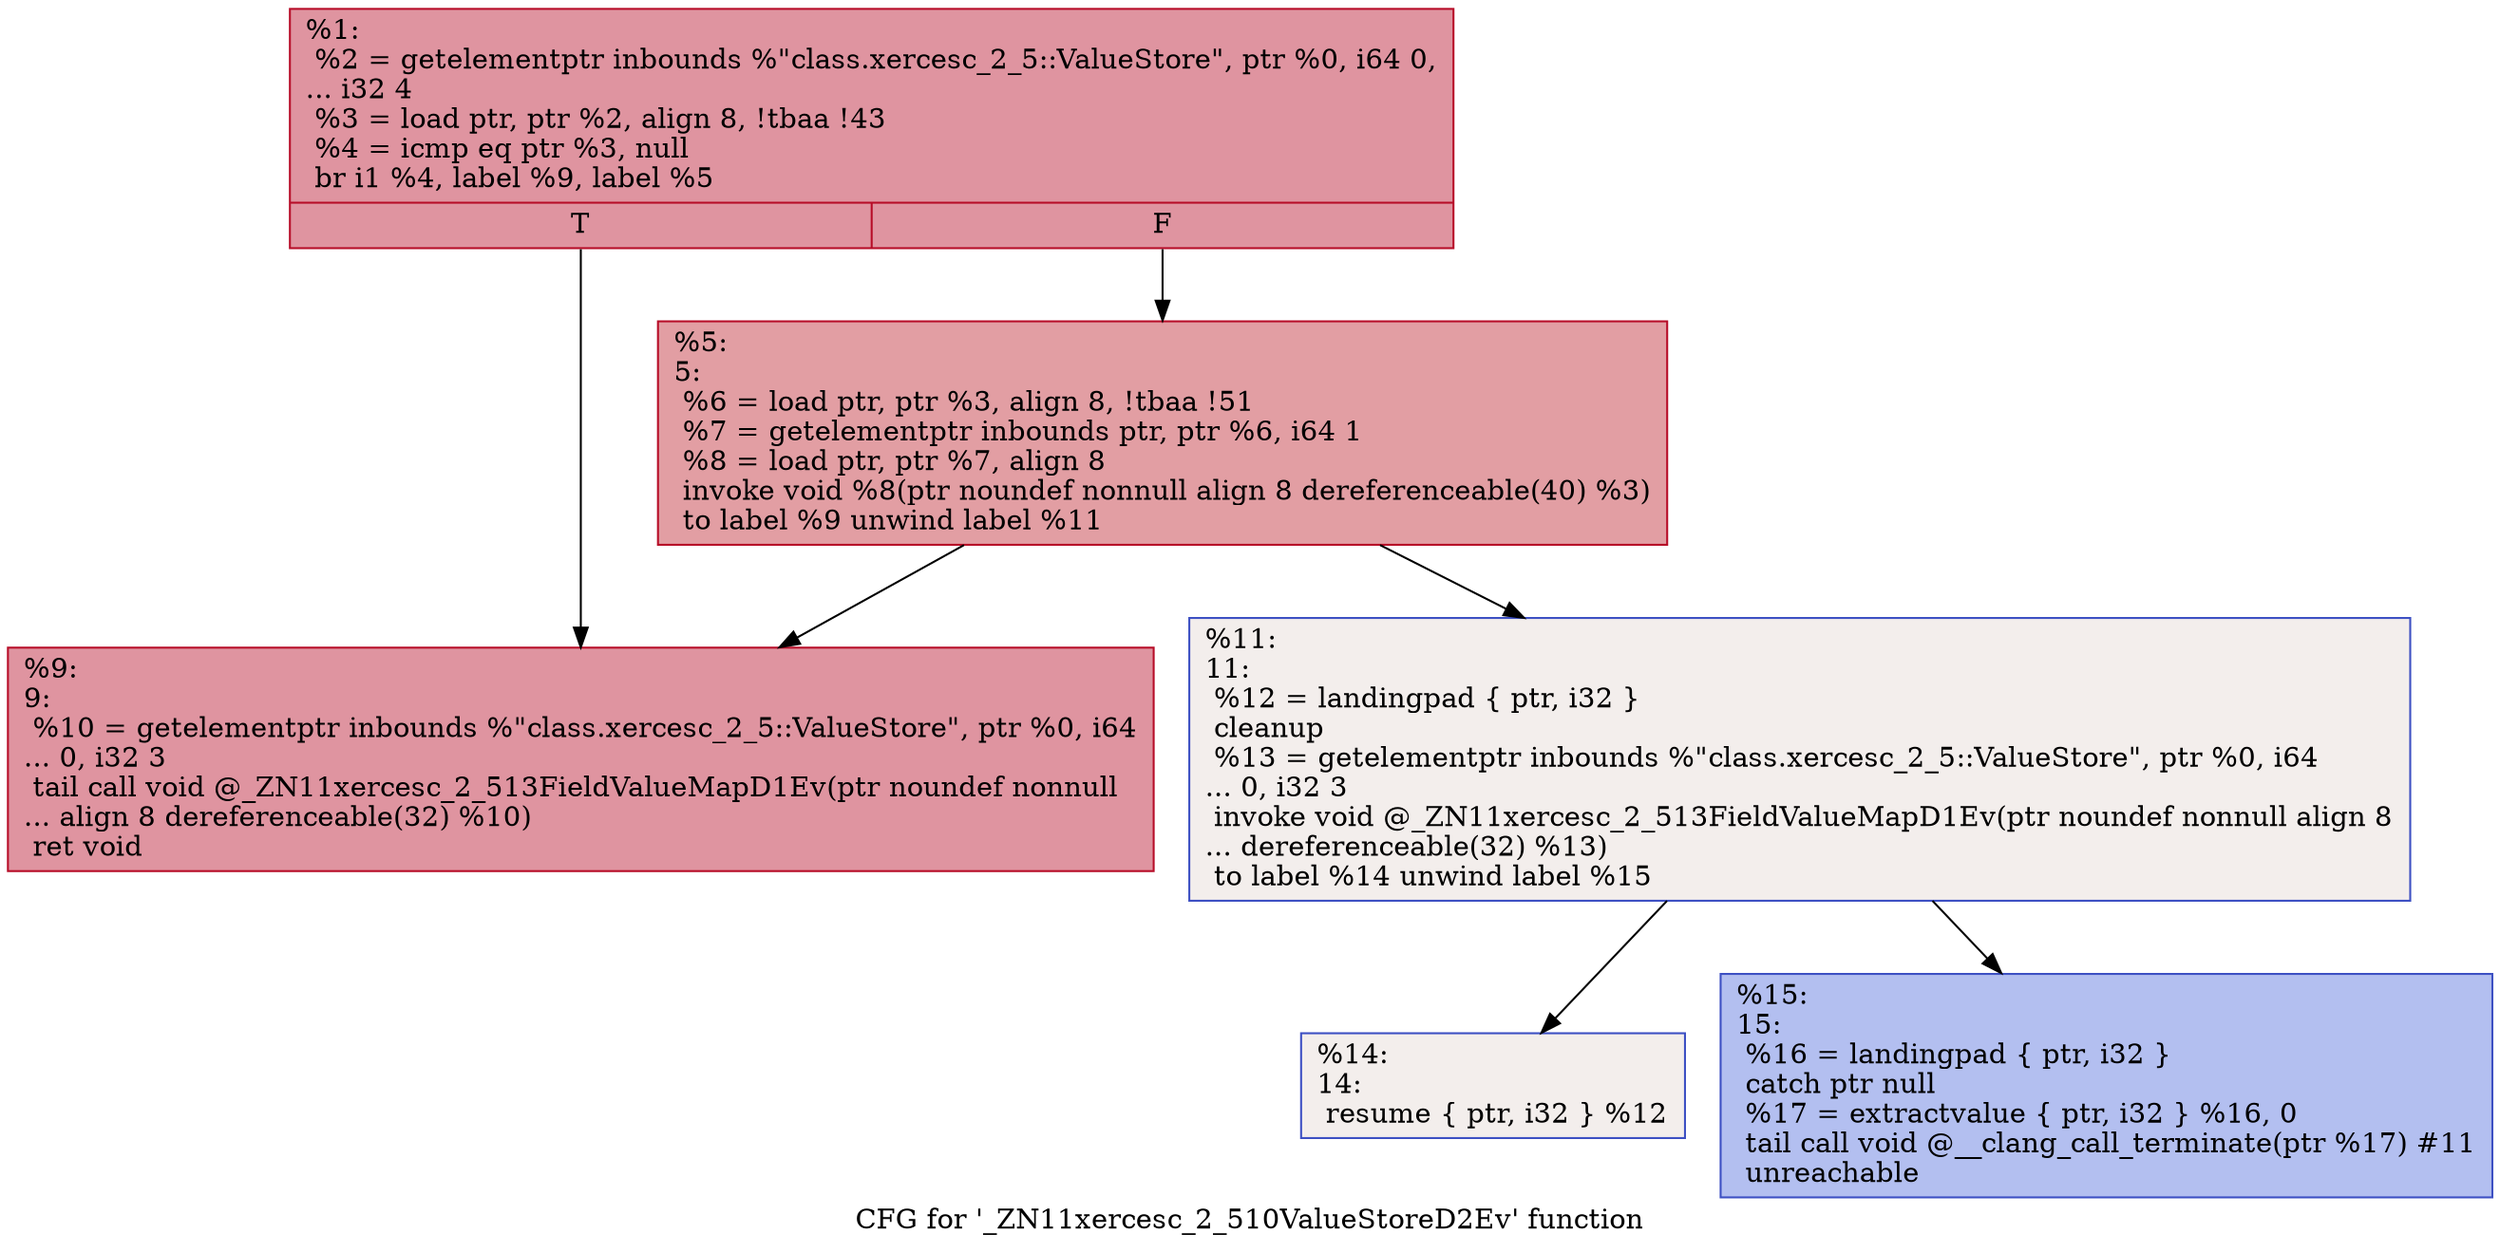 digraph "CFG for '_ZN11xercesc_2_510ValueStoreD2Ev' function" {
	label="CFG for '_ZN11xercesc_2_510ValueStoreD2Ev' function";

	Node0x560876da3c90 [shape=record,color="#b70d28ff", style=filled, fillcolor="#b70d2870",label="{%1:\l  %2 = getelementptr inbounds %\"class.xercesc_2_5::ValueStore\", ptr %0, i64 0,\l... i32 4\l  %3 = load ptr, ptr %2, align 8, !tbaa !43\l  %4 = icmp eq ptr %3, null\l  br i1 %4, label %9, label %5\l|{<s0>T|<s1>F}}"];
	Node0x560876da3c90:s0 -> Node0x560876da3fb0;
	Node0x560876da3c90:s1 -> Node0x560876da4040;
	Node0x560876da4040 [shape=record,color="#b70d28ff", style=filled, fillcolor="#be242e70",label="{%5:\l5:                                                \l  %6 = load ptr, ptr %3, align 8, !tbaa !51\l  %7 = getelementptr inbounds ptr, ptr %6, i64 1\l  %8 = load ptr, ptr %7, align 8\l  invoke void %8(ptr noundef nonnull align 8 dereferenceable(40) %3)\l          to label %9 unwind label %11\l}"];
	Node0x560876da4040 -> Node0x560876da3fb0;
	Node0x560876da4040 -> Node0x560876da3f60;
	Node0x560876da3fb0 [shape=record,color="#b70d28ff", style=filled, fillcolor="#b70d2870",label="{%9:\l9:                                                \l  %10 = getelementptr inbounds %\"class.xercesc_2_5::ValueStore\", ptr %0, i64\l... 0, i32 3\l  tail call void @_ZN11xercesc_2_513FieldValueMapD1Ev(ptr noundef nonnull\l... align 8 dereferenceable(32) %10)\l  ret void\l}"];
	Node0x560876da3f60 [shape=record,color="#3d50c3ff", style=filled, fillcolor="#e3d9d370",label="{%11:\l11:                                               \l  %12 = landingpad \{ ptr, i32 \}\l          cleanup\l  %13 = getelementptr inbounds %\"class.xercesc_2_5::ValueStore\", ptr %0, i64\l... 0, i32 3\l  invoke void @_ZN11xercesc_2_513FieldValueMapD1Ev(ptr noundef nonnull align 8\l... dereferenceable(32) %13)\l          to label %14 unwind label %15\l}"];
	Node0x560876da3f60 -> Node0x560876da47e0;
	Node0x560876da3f60 -> Node0x560876da4830;
	Node0x560876da47e0 [shape=record,color="#3d50c3ff", style=filled, fillcolor="#e3d9d370",label="{%14:\l14:                                               \l  resume \{ ptr, i32 \} %12\l}"];
	Node0x560876da4830 [shape=record,color="#3d50c3ff", style=filled, fillcolor="#536edd70",label="{%15:\l15:                                               \l  %16 = landingpad \{ ptr, i32 \}\l          catch ptr null\l  %17 = extractvalue \{ ptr, i32 \} %16, 0\l  tail call void @__clang_call_terminate(ptr %17) #11\l  unreachable\l}"];
}

